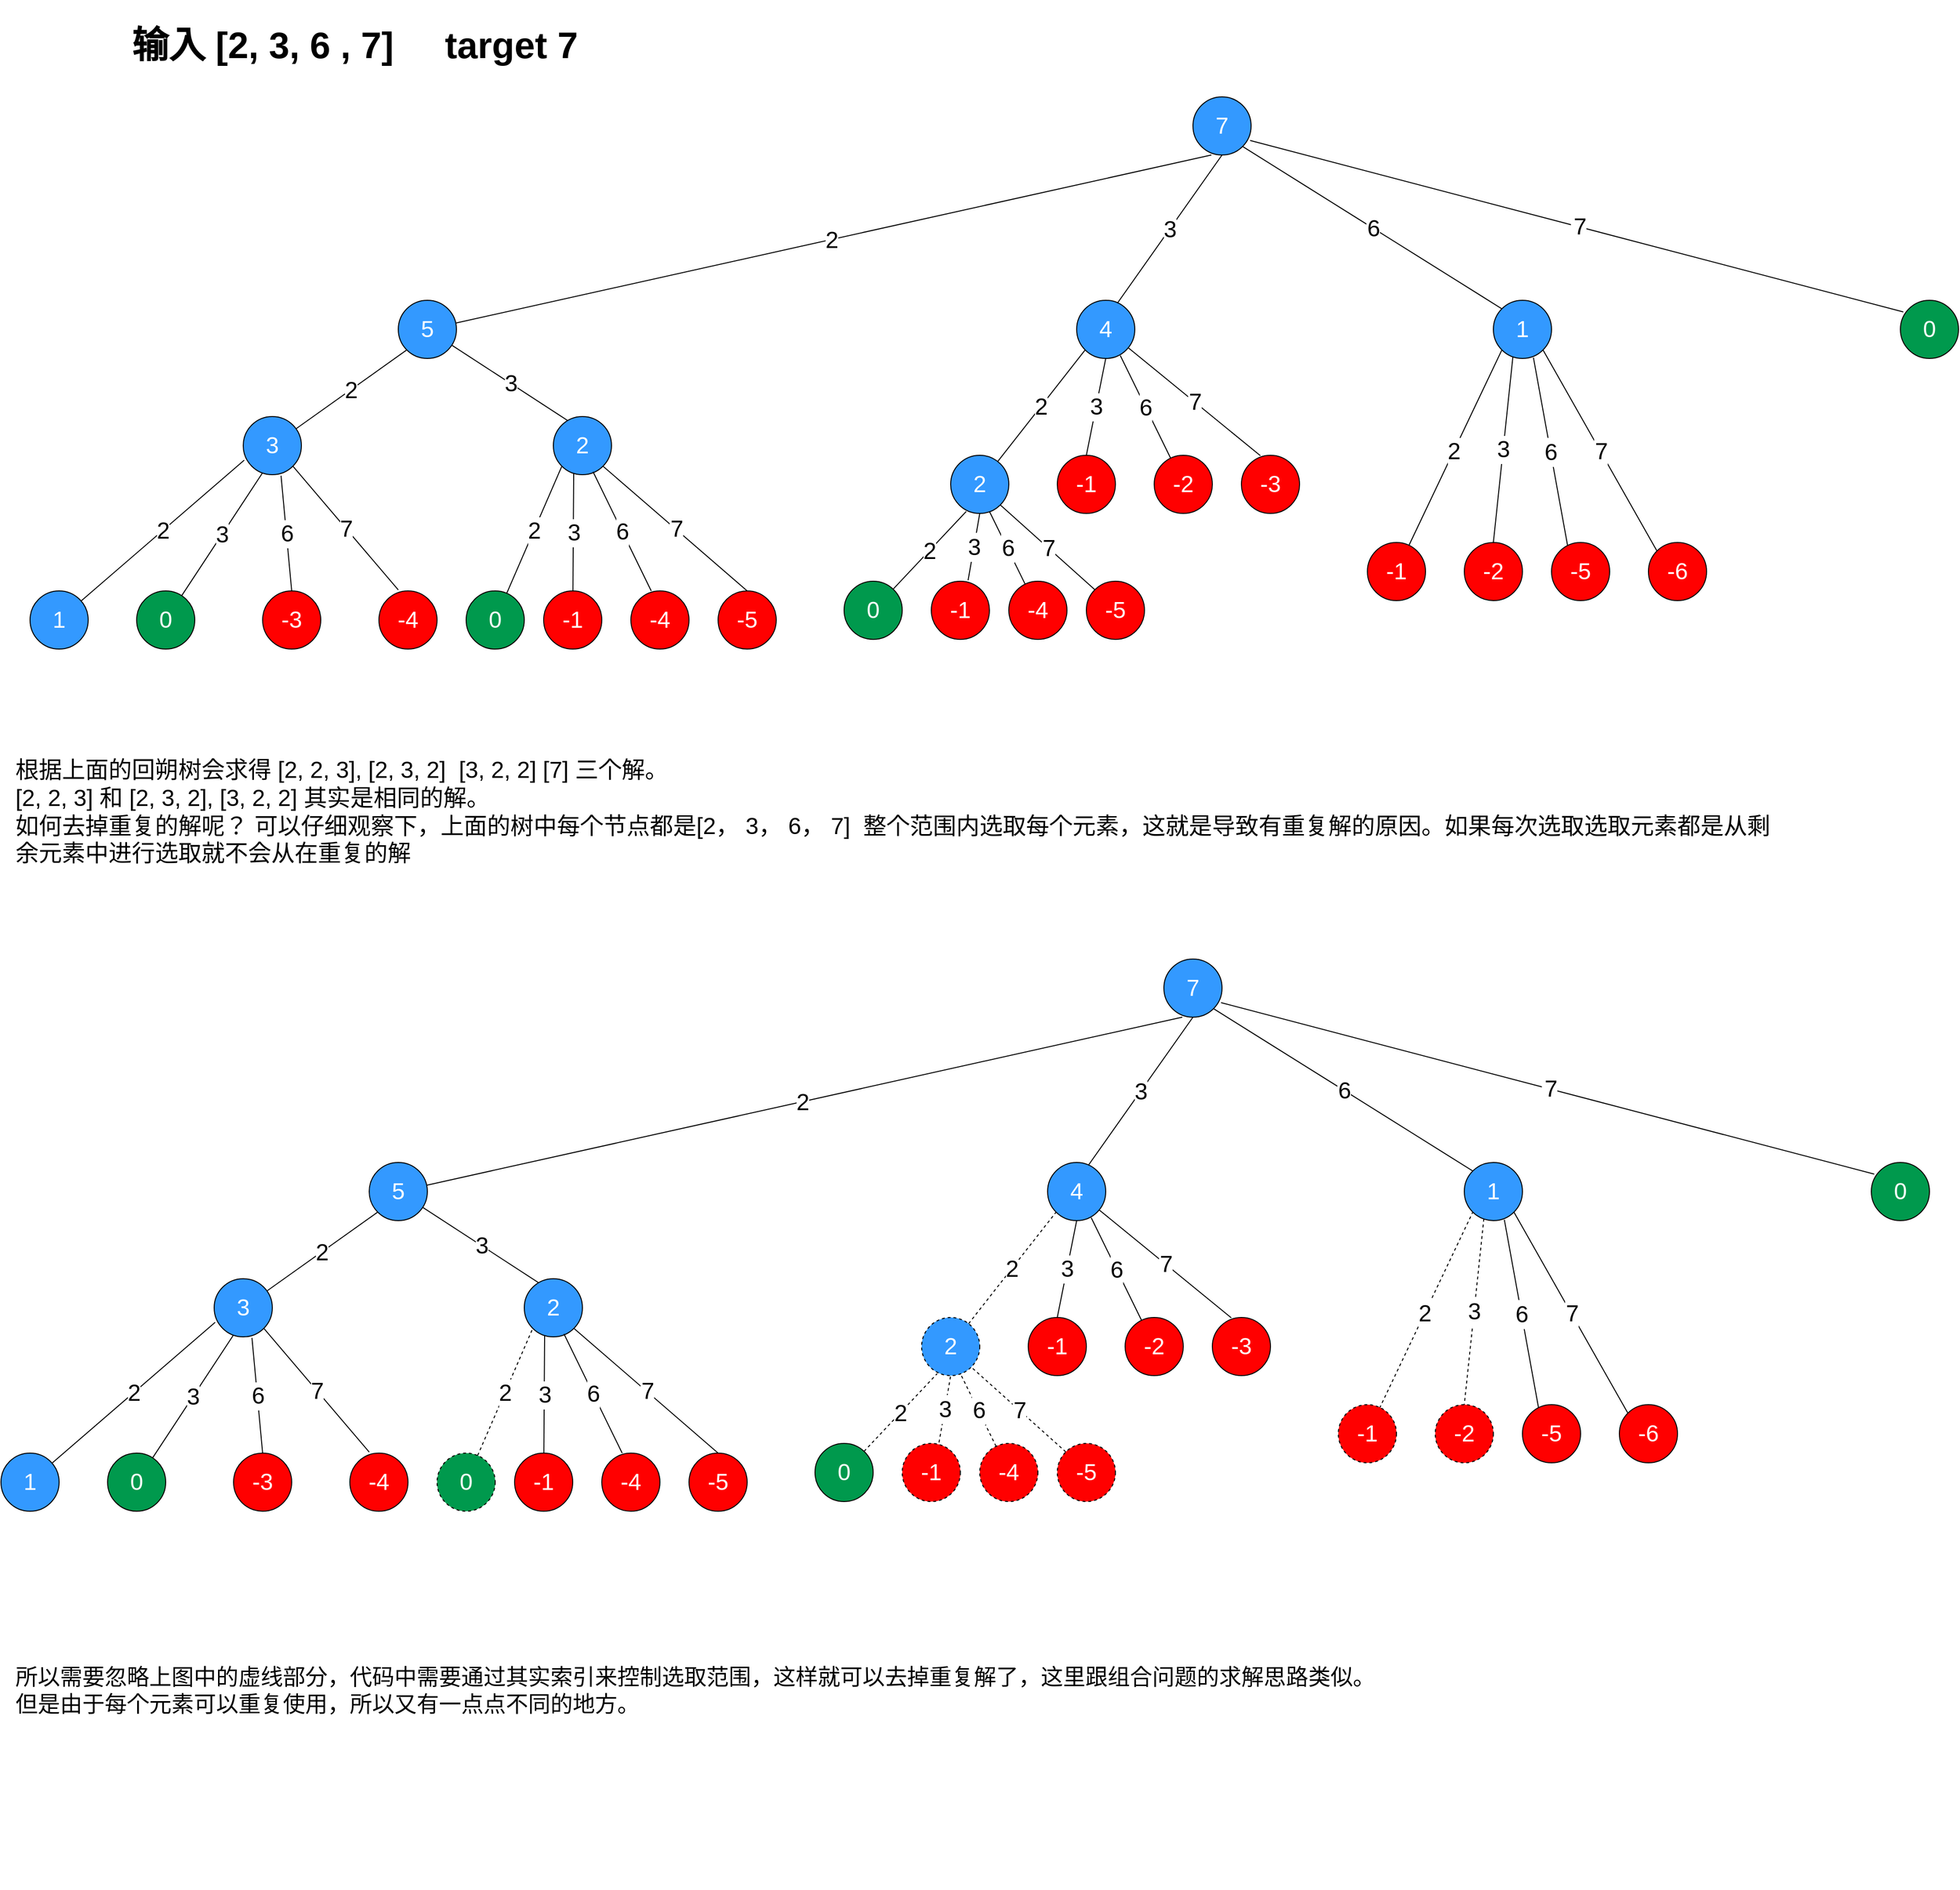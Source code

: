 <mxfile version="14.1.8" type="device"><diagram id="Kx0i0bQOL1nB7Xfd9dZR" name="Page-1"><mxGraphModel dx="4132" dy="1784" grid="1" gridSize="10" guides="1" tooltips="1" connect="1" arrows="1" fold="1" page="1" pageScale="1" pageWidth="1920" pageHeight="1200" math="0" shadow="0"><root><mxCell id="0"/><mxCell id="1" parent="0"/><mxCell id="sykExKzFyTfuhY2WwVZ_-1" value="7" style="ellipse;whiteSpace=wrap;html=1;aspect=fixed;fontSize=24;fillColor=#3399FF;fontColor=#FFFFFF;" vertex="1" parent="1"><mxGeometry x="550" y="150" width="60" height="60" as="geometry"/></mxCell><mxCell id="sykExKzFyTfuhY2WwVZ_-2" value="5" style="ellipse;whiteSpace=wrap;html=1;aspect=fixed;fontSize=24;fillColor=#3399FF;fontColor=#FFFFFF;" vertex="1" parent="1"><mxGeometry x="-270" y="360" width="60" height="60" as="geometry"/></mxCell><mxCell id="sykExKzFyTfuhY2WwVZ_-3" value="" style="endArrow=none;html=1;fontSize=24;fontColor=#FFFFFF;entryX=0.317;entryY=1;entryDx=0;entryDy=0;entryPerimeter=0;" edge="1" parent="1" source="sykExKzFyTfuhY2WwVZ_-2" target="sykExKzFyTfuhY2WwVZ_-1"><mxGeometry width="50" height="50" relative="1" as="geometry"><mxPoint x="350" y="280" as="sourcePoint"/><mxPoint x="400" y="230" as="targetPoint"/></mxGeometry></mxCell><mxCell id="sykExKzFyTfuhY2WwVZ_-5" value="&lt;font color=&quot;#000000&quot;&gt;2&lt;/font&gt;" style="edgeLabel;html=1;align=center;verticalAlign=middle;resizable=0;points=[];fontSize=24;fontColor=#FFFFFF;" vertex="1" connectable="0" parent="sykExKzFyTfuhY2WwVZ_-3"><mxGeometry x="-0.007" relative="1" as="geometry"><mxPoint as="offset"/></mxGeometry></mxCell><mxCell id="sykExKzFyTfuhY2WwVZ_-7" value="4" style="ellipse;whiteSpace=wrap;html=1;aspect=fixed;fontSize=24;fillColor=#3399FF;fontColor=#FFFFFF;" vertex="1" parent="1"><mxGeometry x="430" y="360" width="60" height="60" as="geometry"/></mxCell><mxCell id="sykExKzFyTfuhY2WwVZ_-8" value="3" style="endArrow=none;html=1;fontSize=24;fontColor=#FFFFFF;entryX=0.5;entryY=1;entryDx=0;entryDy=0;exitX=0.7;exitY=0.05;exitDx=0;exitDy=0;exitPerimeter=0;" edge="1" parent="1" source="sykExKzFyTfuhY2WwVZ_-7" target="sykExKzFyTfuhY2WwVZ_-1"><mxGeometry width="50" height="50" relative="1" as="geometry"><mxPoint x="580" y="350" as="sourcePoint"/><mxPoint x="644.87" y="220" as="targetPoint"/></mxGeometry></mxCell><mxCell id="sykExKzFyTfuhY2WwVZ_-9" value="&lt;font color=&quot;#000000&quot;&gt;3&lt;/font&gt;" style="edgeLabel;html=1;align=center;verticalAlign=middle;resizable=0;points=[];fontSize=24;fontColor=#FFFFFF;" vertex="1" connectable="0" parent="sykExKzFyTfuhY2WwVZ_-8"><mxGeometry x="-0.007" relative="1" as="geometry"><mxPoint as="offset"/></mxGeometry></mxCell><mxCell id="sykExKzFyTfuhY2WwVZ_-10" value="6" style="endArrow=none;html=1;fontSize=24;fontColor=#FFFFFF;entryX=1;entryY=1;entryDx=0;entryDy=0;exitX=0;exitY=0;exitDx=0;exitDy=0;" edge="1" parent="1" source="sykExKzFyTfuhY2WwVZ_-14" target="sykExKzFyTfuhY2WwVZ_-1"><mxGeometry width="50" height="50" relative="1" as="geometry"><mxPoint x="680" y="327" as="sourcePoint"/><mxPoint x="640" y="210" as="targetPoint"/></mxGeometry></mxCell><mxCell id="sykExKzFyTfuhY2WwVZ_-11" value="&lt;font color=&quot;#000000&quot;&gt;6&lt;/font&gt;" style="edgeLabel;html=1;align=center;verticalAlign=middle;resizable=0;points=[];fontSize=24;fontColor=#FFFFFF;" vertex="1" connectable="0" parent="sykExKzFyTfuhY2WwVZ_-10"><mxGeometry x="-0.007" relative="1" as="geometry"><mxPoint as="offset"/></mxGeometry></mxCell><mxCell id="sykExKzFyTfuhY2WwVZ_-12" value="7" style="endArrow=none;html=1;fontSize=24;fontColor=#FFFFFF;entryX=0.983;entryY=0.75;entryDx=0;entryDy=0;entryPerimeter=0;exitX=0.05;exitY=0.2;exitDx=0;exitDy=0;exitPerimeter=0;" edge="1" parent="1" source="sykExKzFyTfuhY2WwVZ_-15" target="sykExKzFyTfuhY2WwVZ_-1"><mxGeometry width="50" height="50" relative="1" as="geometry"><mxPoint x="770" y="320" as="sourcePoint"/><mxPoint x="700" y="210" as="targetPoint"/></mxGeometry></mxCell><mxCell id="sykExKzFyTfuhY2WwVZ_-13" value="&lt;font color=&quot;#000000&quot;&gt;7&lt;/font&gt;" style="edgeLabel;html=1;align=center;verticalAlign=middle;resizable=0;points=[];fontSize=24;fontColor=#FFFFFF;" vertex="1" connectable="0" parent="sykExKzFyTfuhY2WwVZ_-12"><mxGeometry x="-0.007" relative="1" as="geometry"><mxPoint as="offset"/></mxGeometry></mxCell><mxCell id="sykExKzFyTfuhY2WwVZ_-14" value="1" style="ellipse;whiteSpace=wrap;html=1;aspect=fixed;fontSize=24;fillColor=#3399FF;fontColor=#FFFFFF;" vertex="1" parent="1"><mxGeometry x="860" y="360" width="60" height="60" as="geometry"/></mxCell><mxCell id="sykExKzFyTfuhY2WwVZ_-15" value="0" style="ellipse;whiteSpace=wrap;html=1;aspect=fixed;fontSize=24;fontColor=#FFFFFF;fillColor=#00994D;" vertex="1" parent="1"><mxGeometry x="1280" y="360" width="60" height="60" as="geometry"/></mxCell><mxCell id="sykExKzFyTfuhY2WwVZ_-16" value="" style="endArrow=none;html=1;fontSize=24;fontColor=#FFFFFF;entryX=0;entryY=1;entryDx=0;entryDy=0;" edge="1" parent="1" source="sykExKzFyTfuhY2WwVZ_-20" target="sykExKzFyTfuhY2WwVZ_-2"><mxGeometry width="50" height="50" relative="1" as="geometry"><mxPoint x="310" y="520" as="sourcePoint"/><mxPoint x="359.25" y="470" as="targetPoint"/></mxGeometry></mxCell><mxCell id="sykExKzFyTfuhY2WwVZ_-17" value="&lt;font color=&quot;#000000&quot;&gt;2&lt;/font&gt;" style="edgeLabel;html=1;align=center;verticalAlign=middle;resizable=0;points=[];fontSize=24;fontColor=#FFFFFF;" vertex="1" connectable="0" parent="sykExKzFyTfuhY2WwVZ_-16"><mxGeometry x="-0.007" relative="1" as="geometry"><mxPoint as="offset"/></mxGeometry></mxCell><mxCell id="sykExKzFyTfuhY2WwVZ_-18" value="3" style="endArrow=none;html=1;fontSize=24;fontColor=#FFFFFF;exitX=0.267;exitY=0.083;exitDx=0;exitDy=0;exitPerimeter=0;" edge="1" parent="1" source="sykExKzFyTfuhY2WwVZ_-21" target="sykExKzFyTfuhY2WwVZ_-2"><mxGeometry width="50" height="50" relative="1" as="geometry"><mxPoint x="470" y="570" as="sourcePoint"/><mxPoint x="425" y="480" as="targetPoint"/></mxGeometry></mxCell><mxCell id="sykExKzFyTfuhY2WwVZ_-19" value="&lt;font color=&quot;#000000&quot;&gt;3&lt;/font&gt;" style="edgeLabel;html=1;align=center;verticalAlign=middle;resizable=0;points=[];fontSize=24;fontColor=#FFFFFF;" vertex="1" connectable="0" parent="sykExKzFyTfuhY2WwVZ_-18"><mxGeometry x="-0.007" relative="1" as="geometry"><mxPoint as="offset"/></mxGeometry></mxCell><mxCell id="sykExKzFyTfuhY2WwVZ_-20" value="3" style="ellipse;whiteSpace=wrap;html=1;aspect=fixed;fontSize=24;fillColor=#3399FF;fontColor=#FFFFFF;" vertex="1" parent="1"><mxGeometry x="-430" y="480" width="60" height="60" as="geometry"/></mxCell><mxCell id="sykExKzFyTfuhY2WwVZ_-21" value="2" style="ellipse;whiteSpace=wrap;html=1;aspect=fixed;fontSize=24;fillColor=#3399FF;fontColor=#FFFFFF;" vertex="1" parent="1"><mxGeometry x="-110" y="480" width="60" height="60" as="geometry"/></mxCell><mxCell id="sykExKzFyTfuhY2WwVZ_-22" value="1" style="ellipse;whiteSpace=wrap;html=1;aspect=fixed;fontSize=24;fillColor=#3399FF;fontColor=#FFFFFF;" vertex="1" parent="1"><mxGeometry x="-650" y="660" width="60" height="60" as="geometry"/></mxCell><mxCell id="sykExKzFyTfuhY2WwVZ_-23" value="0" style="ellipse;whiteSpace=wrap;html=1;aspect=fixed;fontSize=24;fontColor=#FFFFFF;fillColor=#00994D;" vertex="1" parent="1"><mxGeometry x="-540" y="660" width="60" height="60" as="geometry"/></mxCell><mxCell id="sykExKzFyTfuhY2WwVZ_-24" value="" style="endArrow=none;html=1;fontSize=24;fontColor=#FFFFFF;entryX=0.017;entryY=0.75;entryDx=0;entryDy=0;entryPerimeter=0;" edge="1" parent="1" source="sykExKzFyTfuhY2WwVZ_-22" target="sykExKzFyTfuhY2WwVZ_-20"><mxGeometry width="50" height="50" relative="1" as="geometry"><mxPoint x="-50.003" y="642.581" as="sourcePoint"/><mxPoint x="24.187" y="510.003" as="targetPoint"/></mxGeometry></mxCell><mxCell id="sykExKzFyTfuhY2WwVZ_-25" value="&lt;font color=&quot;#000000&quot;&gt;2&lt;/font&gt;" style="edgeLabel;html=1;align=center;verticalAlign=middle;resizable=0;points=[];fontSize=24;fontColor=#FFFFFF;" vertex="1" connectable="0" parent="sykExKzFyTfuhY2WwVZ_-24"><mxGeometry x="-0.007" relative="1" as="geometry"><mxPoint as="offset"/></mxGeometry></mxCell><mxCell id="sykExKzFyTfuhY2WwVZ_-26" value="3" style="endArrow=none;html=1;fontSize=24;fontColor=#FFFFFF;entryX=0.333;entryY=0.967;entryDx=0;entryDy=0;entryPerimeter=0;" edge="1" parent="1" source="sykExKzFyTfuhY2WwVZ_-23" target="sykExKzFyTfuhY2WwVZ_-20"><mxGeometry width="50" height="50" relative="1" as="geometry"><mxPoint x="270" y="520" as="sourcePoint"/><mxPoint x="237.276" y="389.104" as="targetPoint"/></mxGeometry></mxCell><mxCell id="sykExKzFyTfuhY2WwVZ_-27" value="&lt;font color=&quot;#000000&quot;&gt;3&lt;/font&gt;" style="edgeLabel;html=1;align=center;verticalAlign=middle;resizable=0;points=[];fontSize=24;fontColor=#FFFFFF;" vertex="1" connectable="0" parent="sykExKzFyTfuhY2WwVZ_-26"><mxGeometry x="-0.007" relative="1" as="geometry"><mxPoint as="offset"/></mxGeometry></mxCell><mxCell id="sykExKzFyTfuhY2WwVZ_-32" value="" style="endArrow=none;html=1;fontSize=24;fontColor=#FFFFFF;entryX=0;entryY=1;entryDx=0;entryDy=0;" edge="1" parent="1" source="sykExKzFyTfuhY2WwVZ_-34" target="sykExKzFyTfuhY2WwVZ_-21"><mxGeometry width="50" height="50" relative="1" as="geometry"><mxPoint x="330" y="662" as="sourcePoint"/><mxPoint x="265.557" y="570.003" as="targetPoint"/></mxGeometry></mxCell><mxCell id="sykExKzFyTfuhY2WwVZ_-33" value="&lt;font color=&quot;#000000&quot;&gt;2&lt;/font&gt;" style="edgeLabel;html=1;align=center;verticalAlign=middle;resizable=0;points=[];fontSize=24;fontColor=#FFFFFF;" vertex="1" connectable="0" parent="sykExKzFyTfuhY2WwVZ_-32"><mxGeometry x="-0.007" relative="1" as="geometry"><mxPoint as="offset"/></mxGeometry></mxCell><mxCell id="sykExKzFyTfuhY2WwVZ_-34" value="0" style="ellipse;whiteSpace=wrap;html=1;aspect=fixed;fontSize=24;fontColor=#FFFFFF;fillColor=#00994D;" vertex="1" parent="1"><mxGeometry x="-200" y="660" width="60" height="60" as="geometry"/></mxCell><mxCell id="sykExKzFyTfuhY2WwVZ_-36" value="6" style="endArrow=none;html=1;fontSize=24;fontColor=#FFFFFF;entryX=0.65;entryY=1.017;entryDx=0;entryDy=0;exitX=0.5;exitY=0;exitDx=0;exitDy=0;entryPerimeter=0;" edge="1" parent="1" source="sykExKzFyTfuhY2WwVZ_-38" target="sykExKzFyTfuhY2WwVZ_-20"><mxGeometry width="50" height="50" relative="1" as="geometry"><mxPoint x="170" y="680" as="sourcePoint"/><mxPoint x="69.996" y="559.999" as="targetPoint"/></mxGeometry></mxCell><mxCell id="sykExKzFyTfuhY2WwVZ_-37" value="&lt;font color=&quot;#000000&quot;&gt;6&lt;/font&gt;" style="edgeLabel;html=1;align=center;verticalAlign=middle;resizable=0;points=[];fontSize=24;fontColor=#FFFFFF;" vertex="1" connectable="0" parent="sykExKzFyTfuhY2WwVZ_-36"><mxGeometry x="-0.007" relative="1" as="geometry"><mxPoint as="offset"/></mxGeometry></mxCell><mxCell id="sykExKzFyTfuhY2WwVZ_-38" value="-3" style="ellipse;whiteSpace=wrap;html=1;aspect=fixed;fontSize=24;fontColor=#FFFFFF;fillColor=#FF0000;" vertex="1" parent="1"><mxGeometry x="-410" y="660" width="60" height="60" as="geometry"/></mxCell><mxCell id="sykExKzFyTfuhY2WwVZ_-39" value="7" style="endArrow=none;html=1;fontSize=24;fontColor=#FFFFFF;entryX=1;entryY=1;entryDx=0;entryDy=0;exitX=0.333;exitY=-0.017;exitDx=0;exitDy=0;exitPerimeter=0;" edge="1" parent="1" source="sykExKzFyTfuhY2WwVZ_-41" target="sykExKzFyTfuhY2WwVZ_-20"><mxGeometry width="50" height="50" relative="1" as="geometry"><mxPoint x="549.02" y="896.02" as="sourcePoint"/><mxPoint x="300" y="730" as="targetPoint"/></mxGeometry></mxCell><mxCell id="sykExKzFyTfuhY2WwVZ_-40" value="&lt;font color=&quot;#000000&quot;&gt;7&lt;/font&gt;" style="edgeLabel;html=1;align=center;verticalAlign=middle;resizable=0;points=[];fontSize=24;fontColor=#FFFFFF;" vertex="1" connectable="0" parent="sykExKzFyTfuhY2WwVZ_-39"><mxGeometry x="-0.007" relative="1" as="geometry"><mxPoint as="offset"/></mxGeometry></mxCell><mxCell id="sykExKzFyTfuhY2WwVZ_-41" value="-4" style="ellipse;whiteSpace=wrap;html=1;aspect=fixed;fontSize=24;fontColor=#FFFFFF;fillColor=#FF0000;" vertex="1" parent="1"><mxGeometry x="-290" y="660" width="60" height="60" as="geometry"/></mxCell><mxCell id="sykExKzFyTfuhY2WwVZ_-42" value="3" style="endArrow=none;html=1;fontSize=24;fontColor=#FFFFFF;entryX=0.35;entryY=0.983;entryDx=0;entryDy=0;entryPerimeter=0;" edge="1" parent="1" source="sykExKzFyTfuhY2WwVZ_-48" target="sykExKzFyTfuhY2WwVZ_-21"><mxGeometry width="50" height="50" relative="1" as="geometry"><mxPoint x="300" y="680" as="sourcePoint"/><mxPoint x="309.5" y="550" as="targetPoint"/></mxGeometry></mxCell><mxCell id="sykExKzFyTfuhY2WwVZ_-43" value="&lt;font color=&quot;#000000&quot;&gt;3&lt;/font&gt;" style="edgeLabel;html=1;align=center;verticalAlign=middle;resizable=0;points=[];fontSize=24;fontColor=#FFFFFF;" vertex="1" connectable="0" parent="sykExKzFyTfuhY2WwVZ_-42"><mxGeometry x="-0.007" relative="1" as="geometry"><mxPoint as="offset"/></mxGeometry></mxCell><mxCell id="sykExKzFyTfuhY2WwVZ_-44" value="6" style="endArrow=none;html=1;fontSize=24;fontColor=#FFFFFF;entryX=0.683;entryY=0.95;entryDx=0;entryDy=0;exitX=0.35;exitY=0;exitDx=0;exitDy=0;exitPerimeter=0;entryPerimeter=0;" edge="1" parent="1" source="sykExKzFyTfuhY2WwVZ_-49" target="sykExKzFyTfuhY2WwVZ_-21"><mxGeometry width="50" height="50" relative="1" as="geometry"><mxPoint x="370" y="680" as="sourcePoint"/><mxPoint x="329.113" y="540.003" as="targetPoint"/></mxGeometry></mxCell><mxCell id="sykExKzFyTfuhY2WwVZ_-45" value="&lt;font color=&quot;#000000&quot;&gt;6&lt;/font&gt;" style="edgeLabel;html=1;align=center;verticalAlign=middle;resizable=0;points=[];fontSize=24;fontColor=#FFFFFF;" vertex="1" connectable="0" parent="sykExKzFyTfuhY2WwVZ_-44"><mxGeometry x="-0.007" relative="1" as="geometry"><mxPoint as="offset"/></mxGeometry></mxCell><mxCell id="sykExKzFyTfuhY2WwVZ_-46" value="7" style="endArrow=none;html=1;fontSize=24;fontColor=#FFFFFF;entryX=1;entryY=1;entryDx=0;entryDy=0;exitX=0.5;exitY=0;exitDx=0;exitDy=0;" edge="1" parent="1" source="sykExKzFyTfuhY2WwVZ_-50" target="sykExKzFyTfuhY2WwVZ_-21"><mxGeometry width="50" height="50" relative="1" as="geometry"><mxPoint x="119.02" y="661.98" as="sourcePoint"/><mxPoint x="341" y="530" as="targetPoint"/></mxGeometry></mxCell><mxCell id="sykExKzFyTfuhY2WwVZ_-47" value="&lt;font color=&quot;#000000&quot;&gt;7&lt;/font&gt;" style="edgeLabel;html=1;align=center;verticalAlign=middle;resizable=0;points=[];fontSize=24;fontColor=#FFFFFF;" vertex="1" connectable="0" parent="sykExKzFyTfuhY2WwVZ_-46"><mxGeometry x="-0.007" relative="1" as="geometry"><mxPoint as="offset"/></mxGeometry></mxCell><mxCell id="sykExKzFyTfuhY2WwVZ_-48" value="-1" style="ellipse;whiteSpace=wrap;html=1;aspect=fixed;fontSize=24;fontColor=#FFFFFF;fillColor=#FF0000;" vertex="1" parent="1"><mxGeometry x="-120" y="660" width="60" height="60" as="geometry"/></mxCell><mxCell id="sykExKzFyTfuhY2WwVZ_-49" value="-4" style="ellipse;whiteSpace=wrap;html=1;aspect=fixed;fontSize=24;fontColor=#FFFFFF;fillColor=#FF0000;" vertex="1" parent="1"><mxGeometry x="-30" y="660" width="60" height="60" as="geometry"/></mxCell><mxCell id="sykExKzFyTfuhY2WwVZ_-50" value="-5" style="ellipse;whiteSpace=wrap;html=1;aspect=fixed;fontSize=24;fontColor=#FFFFFF;fillColor=#FF0000;" vertex="1" parent="1"><mxGeometry x="60" y="660" width="60" height="60" as="geometry"/></mxCell><mxCell id="sykExKzFyTfuhY2WwVZ_-51" value="" style="endArrow=none;html=1;fontSize=24;fontColor=#FFFFFF;entryX=0;entryY=1;entryDx=0;entryDy=0;" edge="1" parent="1" source="sykExKzFyTfuhY2WwVZ_-59" target="sykExKzFyTfuhY2WwVZ_-7"><mxGeometry width="50" height="50" relative="1" as="geometry"><mxPoint x="550" y="530" as="sourcePoint"/><mxPoint x="833.78" y="468.11" as="targetPoint"/></mxGeometry></mxCell><mxCell id="sykExKzFyTfuhY2WwVZ_-52" value="&lt;font color=&quot;#000000&quot;&gt;2&lt;/font&gt;" style="edgeLabel;html=1;align=center;verticalAlign=middle;resizable=0;points=[];fontSize=24;fontColor=#FFFFFF;" vertex="1" connectable="0" parent="sykExKzFyTfuhY2WwVZ_-51"><mxGeometry x="-0.007" relative="1" as="geometry"><mxPoint as="offset"/></mxGeometry></mxCell><mxCell id="sykExKzFyTfuhY2WwVZ_-53" value="3" style="endArrow=none;html=1;fontSize=24;fontColor=#FFFFFF;exitX=0.5;exitY=1;exitDx=0;exitDy=0;entryX=0.5;entryY=0;entryDx=0;entryDy=0;" edge="1" parent="1" source="sykExKzFyTfuhY2WwVZ_-7" target="sykExKzFyTfuhY2WwVZ_-61"><mxGeometry width="50" height="50" relative="1" as="geometry"><mxPoint x="590" y="370" as="sourcePoint"/><mxPoint x="590" y="520" as="targetPoint"/></mxGeometry></mxCell><mxCell id="sykExKzFyTfuhY2WwVZ_-54" value="&lt;font color=&quot;#000000&quot;&gt;3&lt;/font&gt;" style="edgeLabel;html=1;align=center;verticalAlign=middle;resizable=0;points=[];fontSize=24;fontColor=#FFFFFF;" vertex="1" connectable="0" parent="sykExKzFyTfuhY2WwVZ_-53"><mxGeometry x="-0.007" relative="1" as="geometry"><mxPoint as="offset"/></mxGeometry></mxCell><mxCell id="sykExKzFyTfuhY2WwVZ_-55" value="6" style="endArrow=none;html=1;fontSize=24;fontColor=#FFFFFF;entryX=0.75;entryY=0.95;entryDx=0;entryDy=0;entryPerimeter=0;exitX=0.283;exitY=0.05;exitDx=0;exitDy=0;exitPerimeter=0;" edge="1" parent="1" source="sykExKzFyTfuhY2WwVZ_-62" target="sykExKzFyTfuhY2WwVZ_-7"><mxGeometry width="50" height="50" relative="1" as="geometry"><mxPoint x="630" y="530" as="sourcePoint"/><mxPoint x="640.003" y="430.003" as="targetPoint"/></mxGeometry></mxCell><mxCell id="sykExKzFyTfuhY2WwVZ_-56" value="&lt;font color=&quot;#000000&quot;&gt;6&lt;/font&gt;" style="edgeLabel;html=1;align=center;verticalAlign=middle;resizable=0;points=[];fontSize=24;fontColor=#FFFFFF;" vertex="1" connectable="0" parent="sykExKzFyTfuhY2WwVZ_-55"><mxGeometry x="-0.007" relative="1" as="geometry"><mxPoint as="offset"/></mxGeometry></mxCell><mxCell id="sykExKzFyTfuhY2WwVZ_-57" value="7" style="endArrow=none;html=1;fontSize=24;fontColor=#FFFFFF;exitX=0.326;exitY=0.007;exitDx=0;exitDy=0;exitPerimeter=0;" edge="1" parent="1" source="sykExKzFyTfuhY2WwVZ_-63" target="sykExKzFyTfuhY2WwVZ_-7"><mxGeometry width="50" height="50" relative="1" as="geometry"><mxPoint x="670" y="520" as="sourcePoint"/><mxPoint x="630" y="400" as="targetPoint"/></mxGeometry></mxCell><mxCell id="sykExKzFyTfuhY2WwVZ_-58" value="&lt;font color=&quot;#000000&quot;&gt;7&lt;/font&gt;" style="edgeLabel;html=1;align=center;verticalAlign=middle;resizable=0;points=[];fontSize=24;fontColor=#FFFFFF;" vertex="1" connectable="0" parent="sykExKzFyTfuhY2WwVZ_-57"><mxGeometry x="-0.007" relative="1" as="geometry"><mxPoint as="offset"/></mxGeometry></mxCell><mxCell id="sykExKzFyTfuhY2WwVZ_-59" value="2" style="ellipse;whiteSpace=wrap;html=1;aspect=fixed;fontSize=24;fillColor=#3399FF;fontColor=#FFFFFF;" vertex="1" parent="1"><mxGeometry x="300" y="520" width="60" height="60" as="geometry"/></mxCell><mxCell id="sykExKzFyTfuhY2WwVZ_-61" value="-1" style="ellipse;whiteSpace=wrap;html=1;aspect=fixed;fontSize=24;fontColor=#FFFFFF;fillColor=#FF0000;" vertex="1" parent="1"><mxGeometry x="410" y="520" width="60" height="60" as="geometry"/></mxCell><mxCell id="sykExKzFyTfuhY2WwVZ_-62" value="-2" style="ellipse;whiteSpace=wrap;html=1;aspect=fixed;fontSize=24;fontColor=#FFFFFF;fillColor=#FF0000;" vertex="1" parent="1"><mxGeometry x="510" y="520" width="60" height="60" as="geometry"/></mxCell><mxCell id="sykExKzFyTfuhY2WwVZ_-63" value="-3" style="ellipse;whiteSpace=wrap;html=1;aspect=fixed;fontSize=24;fontColor=#FFFFFF;fillColor=#FF0000;" vertex="1" parent="1"><mxGeometry x="600" y="520" width="60" height="60" as="geometry"/></mxCell><mxCell id="sykExKzFyTfuhY2WwVZ_-64" value="" style="endArrow=none;html=1;fontSize=24;fontColor=#FFFFFF;entryX=0.267;entryY=0.967;entryDx=0;entryDy=0;entryPerimeter=0;" edge="1" parent="1" source="sykExKzFyTfuhY2WwVZ_-73" target="sykExKzFyTfuhY2WwVZ_-59"><mxGeometry width="50" height="50" relative="1" as="geometry"><mxPoint x="360" y="650" as="sourcePoint"/><mxPoint x="538.737" y="720.003" as="targetPoint"/></mxGeometry></mxCell><mxCell id="sykExKzFyTfuhY2WwVZ_-65" value="&lt;font color=&quot;#000000&quot;&gt;2&lt;/font&gt;" style="edgeLabel;html=1;align=center;verticalAlign=middle;resizable=0;points=[];fontSize=24;fontColor=#FFFFFF;" vertex="1" connectable="0" parent="sykExKzFyTfuhY2WwVZ_-64"><mxGeometry x="-0.007" relative="1" as="geometry"><mxPoint as="offset"/></mxGeometry></mxCell><mxCell id="sykExKzFyTfuhY2WwVZ_-67" value="3" style="endArrow=none;html=1;fontSize=24;fontColor=#FFFFFF;entryX=0.5;entryY=1;entryDx=0;entryDy=0;exitX=0.633;exitY=-0.017;exitDx=0;exitDy=0;exitPerimeter=0;" edge="1" parent="1" source="sykExKzFyTfuhY2WwVZ_-74" target="sykExKzFyTfuhY2WwVZ_-59"><mxGeometry width="50" height="50" relative="1" as="geometry"><mxPoint x="450" y="670" as="sourcePoint"/><mxPoint x="533.98" y="518.98" as="targetPoint"/></mxGeometry></mxCell><mxCell id="sykExKzFyTfuhY2WwVZ_-68" value="&lt;font color=&quot;#000000&quot;&gt;3&lt;/font&gt;" style="edgeLabel;html=1;align=center;verticalAlign=middle;resizable=0;points=[];fontSize=24;fontColor=#FFFFFF;" vertex="1" connectable="0" parent="sykExKzFyTfuhY2WwVZ_-67"><mxGeometry x="-0.007" relative="1" as="geometry"><mxPoint as="offset"/></mxGeometry></mxCell><mxCell id="sykExKzFyTfuhY2WwVZ_-69" value="6" style="endArrow=none;html=1;fontSize=24;fontColor=#FFFFFF;entryX=0.667;entryY=0.967;entryDx=0;entryDy=0;entryPerimeter=0;" edge="1" parent="1" source="sykExKzFyTfuhY2WwVZ_-75" target="sykExKzFyTfuhY2WwVZ_-59"><mxGeometry width="50" height="50" relative="1" as="geometry"><mxPoint x="615.99" y="736" as="sourcePoint"/><mxPoint x="544.01" y="640" as="targetPoint"/></mxGeometry></mxCell><mxCell id="sykExKzFyTfuhY2WwVZ_-70" value="&lt;font color=&quot;#000000&quot;&gt;6&lt;/font&gt;" style="edgeLabel;html=1;align=center;verticalAlign=middle;resizable=0;points=[];fontSize=24;fontColor=#FFFFFF;" vertex="1" connectable="0" parent="sykExKzFyTfuhY2WwVZ_-69"><mxGeometry x="-0.007" relative="1" as="geometry"><mxPoint as="offset"/></mxGeometry></mxCell><mxCell id="sykExKzFyTfuhY2WwVZ_-71" value="7" style="endArrow=none;html=1;fontSize=24;fontColor=#FFFFFF;exitX=0;exitY=0;exitDx=0;exitDy=0;entryX=1;entryY=1;entryDx=0;entryDy=0;" edge="1" parent="1" source="sykExKzFyTfuhY2WwVZ_-76" target="sykExKzFyTfuhY2WwVZ_-59"><mxGeometry width="50" height="50" relative="1" as="geometry"><mxPoint x="767.31" y="754.48" as="sourcePoint"/><mxPoint x="610.005" y="659.998" as="targetPoint"/></mxGeometry></mxCell><mxCell id="sykExKzFyTfuhY2WwVZ_-72" value="&lt;font color=&quot;#000000&quot;&gt;7&lt;/font&gt;" style="edgeLabel;html=1;align=center;verticalAlign=middle;resizable=0;points=[];fontSize=24;fontColor=#FFFFFF;" vertex="1" connectable="0" parent="sykExKzFyTfuhY2WwVZ_-71"><mxGeometry x="-0.007" relative="1" as="geometry"><mxPoint as="offset"/></mxGeometry></mxCell><mxCell id="sykExKzFyTfuhY2WwVZ_-73" value="0" style="ellipse;whiteSpace=wrap;html=1;aspect=fixed;fontSize=24;fontColor=#FFFFFF;fillColor=#00994D;" vertex="1" parent="1"><mxGeometry x="190" y="650" width="60" height="60" as="geometry"/></mxCell><mxCell id="sykExKzFyTfuhY2WwVZ_-74" value="-1" style="ellipse;whiteSpace=wrap;html=1;aspect=fixed;fontSize=24;fontColor=#FFFFFF;fillColor=#FF0000;" vertex="1" parent="1"><mxGeometry x="280" y="650" width="60" height="60" as="geometry"/></mxCell><mxCell id="sykExKzFyTfuhY2WwVZ_-75" value="-4" style="ellipse;whiteSpace=wrap;html=1;aspect=fixed;fontSize=24;fontColor=#FFFFFF;fillColor=#FF0000;" vertex="1" parent="1"><mxGeometry x="360" y="650" width="60" height="60" as="geometry"/></mxCell><mxCell id="sykExKzFyTfuhY2WwVZ_-76" value="-5" style="ellipse;whiteSpace=wrap;html=1;aspect=fixed;fontSize=24;fontColor=#FFFFFF;fillColor=#FF0000;" vertex="1" parent="1"><mxGeometry x="440" y="650" width="60" height="60" as="geometry"/></mxCell><mxCell id="sykExKzFyTfuhY2WwVZ_-78" value="" style="endArrow=none;html=1;fontSize=24;fontColor=#FFFFFF;entryX=0;entryY=1;entryDx=0;entryDy=0;" edge="1" parent="1" target="sykExKzFyTfuhY2WwVZ_-14"><mxGeometry width="50" height="50" relative="1" as="geometry"><mxPoint x="770" y="619" as="sourcePoint"/><mxPoint x="869.997" y="485.003" as="targetPoint"/></mxGeometry></mxCell><mxCell id="sykExKzFyTfuhY2WwVZ_-79" value="&lt;font color=&quot;#000000&quot;&gt;2&lt;/font&gt;" style="edgeLabel;html=1;align=center;verticalAlign=middle;resizable=0;points=[];fontSize=24;fontColor=#FFFFFF;" vertex="1" connectable="0" parent="sykExKzFyTfuhY2WwVZ_-78"><mxGeometry x="-0.007" relative="1" as="geometry"><mxPoint as="offset"/></mxGeometry></mxCell><mxCell id="sykExKzFyTfuhY2WwVZ_-80" value="3" style="endArrow=none;html=1;fontSize=24;fontColor=#FFFFFF;exitX=0.336;exitY=0.968;exitDx=0;exitDy=0;entryX=0.5;entryY=0;entryDx=0;entryDy=0;exitPerimeter=0;" edge="1" parent="1" source="sykExKzFyTfuhY2WwVZ_-14" target="sykExKzFyTfuhY2WwVZ_-87"><mxGeometry width="50" height="50" relative="1" as="geometry"><mxPoint x="920" y="530.0" as="sourcePoint"/><mxPoint x="900" y="630.0" as="targetPoint"/></mxGeometry></mxCell><mxCell id="sykExKzFyTfuhY2WwVZ_-81" value="&lt;font color=&quot;#000000&quot;&gt;3&lt;/font&gt;" style="edgeLabel;html=1;align=center;verticalAlign=middle;resizable=0;points=[];fontSize=24;fontColor=#FFFFFF;" vertex="1" connectable="0" parent="sykExKzFyTfuhY2WwVZ_-80"><mxGeometry x="-0.007" relative="1" as="geometry"><mxPoint as="offset"/></mxGeometry></mxCell><mxCell id="sykExKzFyTfuhY2WwVZ_-82" value="6" style="endArrow=none;html=1;fontSize=24;fontColor=#FFFFFF;entryX=0.689;entryY=0.987;entryDx=0;entryDy=0;exitX=0.277;exitY=0.056;exitDx=0;exitDy=0;entryPerimeter=0;exitPerimeter=0;" edge="1" parent="1" source="sykExKzFyTfuhY2WwVZ_-88" target="sykExKzFyTfuhY2WwVZ_-14"><mxGeometry width="50" height="50" relative="1" as="geometry"><mxPoint x="1051.98" y="586.0" as="sourcePoint"/><mxPoint x="1000" y="480" as="targetPoint"/></mxGeometry></mxCell><mxCell id="sykExKzFyTfuhY2WwVZ_-83" value="&lt;font color=&quot;#000000&quot;&gt;6&lt;/font&gt;" style="edgeLabel;html=1;align=center;verticalAlign=middle;resizable=0;points=[];fontSize=24;fontColor=#FFFFFF;" vertex="1" connectable="0" parent="sykExKzFyTfuhY2WwVZ_-82"><mxGeometry x="-0.007" relative="1" as="geometry"><mxPoint as="offset"/></mxGeometry></mxCell><mxCell id="sykExKzFyTfuhY2WwVZ_-84" value="7" style="endArrow=none;html=1;fontSize=24;fontColor=#FFFFFF;exitX=0;exitY=0;exitDx=0;exitDy=0;entryX=1;entryY=1;entryDx=0;entryDy=0;" edge="1" parent="1" source="sykExKzFyTfuhY2WwVZ_-89" target="sykExKzFyTfuhY2WwVZ_-14"><mxGeometry width="50" height="50" relative="1" as="geometry"><mxPoint x="1178.96" y="600.03" as="sourcePoint"/><mxPoint x="930" y="404" as="targetPoint"/></mxGeometry></mxCell><mxCell id="sykExKzFyTfuhY2WwVZ_-85" value="&lt;font color=&quot;#000000&quot;&gt;7&lt;/font&gt;" style="edgeLabel;html=1;align=center;verticalAlign=middle;resizable=0;points=[];fontSize=24;fontColor=#FFFFFF;" vertex="1" connectable="0" parent="sykExKzFyTfuhY2WwVZ_-84"><mxGeometry x="-0.007" relative="1" as="geometry"><mxPoint as="offset"/></mxGeometry></mxCell><mxCell id="sykExKzFyTfuhY2WwVZ_-86" value="-1" style="ellipse;whiteSpace=wrap;html=1;aspect=fixed;fontSize=24;fontColor=#FFFFFF;fillColor=#FF0000;" vertex="1" parent="1"><mxGeometry x="730" y="610" width="60" height="60" as="geometry"/></mxCell><mxCell id="sykExKzFyTfuhY2WwVZ_-87" value="-2" style="ellipse;whiteSpace=wrap;html=1;aspect=fixed;fontSize=24;fontColor=#FFFFFF;fillColor=#FF0000;" vertex="1" parent="1"><mxGeometry x="830" y="610" width="60" height="60" as="geometry"/></mxCell><mxCell id="sykExKzFyTfuhY2WwVZ_-88" value="-5" style="ellipse;whiteSpace=wrap;html=1;aspect=fixed;fontSize=24;fontColor=#FFFFFF;fillColor=#FF0000;" vertex="1" parent="1"><mxGeometry x="920" y="610" width="60" height="60" as="geometry"/></mxCell><mxCell id="sykExKzFyTfuhY2WwVZ_-89" value="-6" style="ellipse;whiteSpace=wrap;html=1;aspect=fixed;fontSize=24;fontColor=#FFFFFF;fillColor=#FF0000;" vertex="1" parent="1"><mxGeometry x="1020" y="610" width="60" height="60" as="geometry"/></mxCell><mxCell id="sykExKzFyTfuhY2WwVZ_-90" value="&lt;h1&gt;&lt;font color=&quot;#000000&quot;&gt;输入 [2, 3, 6 , 7]&amp;nbsp; &amp;nbsp; &amp;nbsp;target 7&lt;/font&gt;&lt;/h1&gt;&lt;div&gt;&lt;br&gt;&lt;/div&gt;" style="text;html=1;strokeColor=none;fillColor=none;spacing=5;spacingTop=-20;whiteSpace=wrap;overflow=hidden;rounded=0;fontSize=19;fontColor=#FFFFFF;" vertex="1" parent="1"><mxGeometry x="-550" y="60" width="560" height="120" as="geometry"/></mxCell><mxCell id="sykExKzFyTfuhY2WwVZ_-91" value="&lt;h1 style=&quot;font-size: 24px&quot;&gt;&lt;font style=&quot;font-size: 24px&quot;&gt;&lt;br&gt;&lt;/font&gt;&lt;/h1&gt;&lt;div style=&quot;font-size: 24px&quot;&gt;&lt;font color=&quot;#000000&quot; style=&quot;font-size: 24px&quot;&gt;根据上面的回朔树会求得 [2, 2, 3], [2, 3, 2]&amp;nbsp; [3, 2, 2] [7] 三个解。&lt;/font&gt;&lt;/div&gt;&lt;div style=&quot;font-size: 24px&quot;&gt;&lt;font color=&quot;#000000&quot; style=&quot;font-size: 24px&quot;&gt;[2, 2, 3] 和 [2, 3, 2], [3, 2, 2] 其实是相同的解。&lt;/font&gt;&lt;/div&gt;&lt;div style=&quot;font-size: 24px&quot;&gt;&lt;font color=&quot;#000000&quot; style=&quot;font-size: 24px&quot;&gt;如何去掉重复的解呢？ 可以仔细观察下，上面的树中每个节点都是[2， 3， 6， 7]&amp;nbsp; 整个范围内选取每个元素，这就是导致有重复解的原因。如果每次选取选取元素都是从剩余元素中进行选取就不会从在重复的解&lt;/font&gt;&lt;/div&gt;" style="text;html=1;strokeColor=none;fillColor=none;spacing=5;spacingTop=-20;whiteSpace=wrap;overflow=hidden;rounded=0;fontSize=19;fontColor=#FFFFFF;" vertex="1" parent="1"><mxGeometry x="-670" y="780" width="1830" height="280" as="geometry"/></mxCell><mxCell id="sykExKzFyTfuhY2WwVZ_-171" value="7" style="ellipse;whiteSpace=wrap;html=1;aspect=fixed;fontSize=24;fillColor=#3399FF;fontColor=#FFFFFF;" vertex="1" parent="1"><mxGeometry x="520" y="1040" width="60" height="60" as="geometry"/></mxCell><mxCell id="sykExKzFyTfuhY2WwVZ_-172" value="5" style="ellipse;whiteSpace=wrap;html=1;aspect=fixed;fontSize=24;fillColor=#3399FF;fontColor=#FFFFFF;" vertex="1" parent="1"><mxGeometry x="-300" y="1250" width="60" height="60" as="geometry"/></mxCell><mxCell id="sykExKzFyTfuhY2WwVZ_-173" value="" style="endArrow=none;html=1;fontSize=24;fontColor=#FFFFFF;entryX=0.317;entryY=1;entryDx=0;entryDy=0;entryPerimeter=0;" edge="1" parent="1" source="sykExKzFyTfuhY2WwVZ_-172" target="sykExKzFyTfuhY2WwVZ_-171"><mxGeometry width="50" height="50" relative="1" as="geometry"><mxPoint x="320" y="1170" as="sourcePoint"/><mxPoint x="370" y="1120" as="targetPoint"/></mxGeometry></mxCell><mxCell id="sykExKzFyTfuhY2WwVZ_-174" value="&lt;font color=&quot;#000000&quot;&gt;2&lt;/font&gt;" style="edgeLabel;html=1;align=center;verticalAlign=middle;resizable=0;points=[];fontSize=24;fontColor=#FFFFFF;" vertex="1" connectable="0" parent="sykExKzFyTfuhY2WwVZ_-173"><mxGeometry x="-0.007" relative="1" as="geometry"><mxPoint as="offset"/></mxGeometry></mxCell><mxCell id="sykExKzFyTfuhY2WwVZ_-175" value="4" style="ellipse;whiteSpace=wrap;html=1;aspect=fixed;fontSize=24;fillColor=#3399FF;fontColor=#FFFFFF;" vertex="1" parent="1"><mxGeometry x="400" y="1250" width="60" height="60" as="geometry"/></mxCell><mxCell id="sykExKzFyTfuhY2WwVZ_-176" value="3" style="endArrow=none;html=1;fontSize=24;fontColor=#FFFFFF;entryX=0.5;entryY=1;entryDx=0;entryDy=0;exitX=0.7;exitY=0.05;exitDx=0;exitDy=0;exitPerimeter=0;" edge="1" parent="1" source="sykExKzFyTfuhY2WwVZ_-175" target="sykExKzFyTfuhY2WwVZ_-171"><mxGeometry width="50" height="50" relative="1" as="geometry"><mxPoint x="550" y="1240" as="sourcePoint"/><mxPoint x="614.87" y="1110" as="targetPoint"/></mxGeometry></mxCell><mxCell id="sykExKzFyTfuhY2WwVZ_-177" value="&lt;font color=&quot;#000000&quot;&gt;3&lt;/font&gt;" style="edgeLabel;html=1;align=center;verticalAlign=middle;resizable=0;points=[];fontSize=24;fontColor=#FFFFFF;" vertex="1" connectable="0" parent="sykExKzFyTfuhY2WwVZ_-176"><mxGeometry x="-0.007" relative="1" as="geometry"><mxPoint as="offset"/></mxGeometry></mxCell><mxCell id="sykExKzFyTfuhY2WwVZ_-178" value="6" style="endArrow=none;html=1;fontSize=24;fontColor=#FFFFFF;entryX=1;entryY=1;entryDx=0;entryDy=0;exitX=0;exitY=0;exitDx=0;exitDy=0;" edge="1" parent="1" source="sykExKzFyTfuhY2WwVZ_-182" target="sykExKzFyTfuhY2WwVZ_-171"><mxGeometry width="50" height="50" relative="1" as="geometry"><mxPoint x="650" y="1217" as="sourcePoint"/><mxPoint x="610" y="1100" as="targetPoint"/></mxGeometry></mxCell><mxCell id="sykExKzFyTfuhY2WwVZ_-179" value="&lt;font color=&quot;#000000&quot;&gt;6&lt;/font&gt;" style="edgeLabel;html=1;align=center;verticalAlign=middle;resizable=0;points=[];fontSize=24;fontColor=#FFFFFF;" vertex="1" connectable="0" parent="sykExKzFyTfuhY2WwVZ_-178"><mxGeometry x="-0.007" relative="1" as="geometry"><mxPoint as="offset"/></mxGeometry></mxCell><mxCell id="sykExKzFyTfuhY2WwVZ_-180" value="7" style="endArrow=none;html=1;fontSize=24;fontColor=#FFFFFF;entryX=0.983;entryY=0.75;entryDx=0;entryDy=0;entryPerimeter=0;exitX=0.05;exitY=0.2;exitDx=0;exitDy=0;exitPerimeter=0;" edge="1" parent="1" source="sykExKzFyTfuhY2WwVZ_-183" target="sykExKzFyTfuhY2WwVZ_-171"><mxGeometry width="50" height="50" relative="1" as="geometry"><mxPoint x="740" y="1210" as="sourcePoint"/><mxPoint x="670" y="1100" as="targetPoint"/></mxGeometry></mxCell><mxCell id="sykExKzFyTfuhY2WwVZ_-181" value="&lt;font color=&quot;#000000&quot;&gt;7&lt;/font&gt;" style="edgeLabel;html=1;align=center;verticalAlign=middle;resizable=0;points=[];fontSize=24;fontColor=#FFFFFF;" vertex="1" connectable="0" parent="sykExKzFyTfuhY2WwVZ_-180"><mxGeometry x="-0.007" relative="1" as="geometry"><mxPoint as="offset"/></mxGeometry></mxCell><mxCell id="sykExKzFyTfuhY2WwVZ_-182" value="1" style="ellipse;whiteSpace=wrap;html=1;aspect=fixed;fontSize=24;fillColor=#3399FF;fontColor=#FFFFFF;" vertex="1" parent="1"><mxGeometry x="830" y="1250" width="60" height="60" as="geometry"/></mxCell><mxCell id="sykExKzFyTfuhY2WwVZ_-183" value="0" style="ellipse;whiteSpace=wrap;html=1;aspect=fixed;fontSize=24;fontColor=#FFFFFF;fillColor=#00994D;" vertex="1" parent="1"><mxGeometry x="1250" y="1250" width="60" height="60" as="geometry"/></mxCell><mxCell id="sykExKzFyTfuhY2WwVZ_-184" value="" style="endArrow=none;html=1;fontSize=24;fontColor=#FFFFFF;entryX=0;entryY=1;entryDx=0;entryDy=0;" edge="1" parent="1" source="sykExKzFyTfuhY2WwVZ_-188" target="sykExKzFyTfuhY2WwVZ_-172"><mxGeometry width="50" height="50" relative="1" as="geometry"><mxPoint x="280" y="1410" as="sourcePoint"/><mxPoint x="329.25" y="1360" as="targetPoint"/></mxGeometry></mxCell><mxCell id="sykExKzFyTfuhY2WwVZ_-185" value="&lt;font color=&quot;#000000&quot;&gt;2&lt;/font&gt;" style="edgeLabel;html=1;align=center;verticalAlign=middle;resizable=0;points=[];fontSize=24;fontColor=#FFFFFF;" vertex="1" connectable="0" parent="sykExKzFyTfuhY2WwVZ_-184"><mxGeometry x="-0.007" relative="1" as="geometry"><mxPoint as="offset"/></mxGeometry></mxCell><mxCell id="sykExKzFyTfuhY2WwVZ_-186" value="3" style="endArrow=none;html=1;fontSize=24;fontColor=#FFFFFF;exitX=0.267;exitY=0.083;exitDx=0;exitDy=0;exitPerimeter=0;" edge="1" parent="1" source="sykExKzFyTfuhY2WwVZ_-189" target="sykExKzFyTfuhY2WwVZ_-172"><mxGeometry width="50" height="50" relative="1" as="geometry"><mxPoint x="440" y="1460" as="sourcePoint"/><mxPoint x="395" y="1370" as="targetPoint"/></mxGeometry></mxCell><mxCell id="sykExKzFyTfuhY2WwVZ_-187" value="&lt;font color=&quot;#000000&quot;&gt;3&lt;/font&gt;" style="edgeLabel;html=1;align=center;verticalAlign=middle;resizable=0;points=[];fontSize=24;fontColor=#FFFFFF;" vertex="1" connectable="0" parent="sykExKzFyTfuhY2WwVZ_-186"><mxGeometry x="-0.007" relative="1" as="geometry"><mxPoint as="offset"/></mxGeometry></mxCell><mxCell id="sykExKzFyTfuhY2WwVZ_-188" value="3" style="ellipse;whiteSpace=wrap;html=1;aspect=fixed;fontSize=24;fillColor=#3399FF;fontColor=#FFFFFF;" vertex="1" parent="1"><mxGeometry x="-460" y="1370" width="60" height="60" as="geometry"/></mxCell><mxCell id="sykExKzFyTfuhY2WwVZ_-189" value="2" style="ellipse;whiteSpace=wrap;html=1;aspect=fixed;fontSize=24;fillColor=#3399FF;fontColor=#FFFFFF;" vertex="1" parent="1"><mxGeometry x="-140" y="1370" width="60" height="60" as="geometry"/></mxCell><mxCell id="sykExKzFyTfuhY2WwVZ_-190" value="1" style="ellipse;whiteSpace=wrap;html=1;aspect=fixed;fontSize=24;fillColor=#3399FF;fontColor=#FFFFFF;" vertex="1" parent="1"><mxGeometry x="-680" y="1550" width="60" height="60" as="geometry"/></mxCell><mxCell id="sykExKzFyTfuhY2WwVZ_-191" value="0" style="ellipse;whiteSpace=wrap;html=1;aspect=fixed;fontSize=24;fontColor=#FFFFFF;fillColor=#00994D;" vertex="1" parent="1"><mxGeometry x="-570" y="1550" width="60" height="60" as="geometry"/></mxCell><mxCell id="sykExKzFyTfuhY2WwVZ_-192" value="" style="endArrow=none;html=1;fontSize=24;fontColor=#FFFFFF;entryX=0.017;entryY=0.75;entryDx=0;entryDy=0;entryPerimeter=0;" edge="1" parent="1" source="sykExKzFyTfuhY2WwVZ_-190" target="sykExKzFyTfuhY2WwVZ_-188"><mxGeometry width="50" height="50" relative="1" as="geometry"><mxPoint x="-80.003" y="1532.581" as="sourcePoint"/><mxPoint x="-5.813" y="1400.003" as="targetPoint"/></mxGeometry></mxCell><mxCell id="sykExKzFyTfuhY2WwVZ_-193" value="&lt;font color=&quot;#000000&quot;&gt;2&lt;/font&gt;" style="edgeLabel;html=1;align=center;verticalAlign=middle;resizable=0;points=[];fontSize=24;fontColor=#FFFFFF;" vertex="1" connectable="0" parent="sykExKzFyTfuhY2WwVZ_-192"><mxGeometry x="-0.007" relative="1" as="geometry"><mxPoint as="offset"/></mxGeometry></mxCell><mxCell id="sykExKzFyTfuhY2WwVZ_-194" value="3" style="endArrow=none;html=1;fontSize=24;fontColor=#FFFFFF;entryX=0.333;entryY=0.967;entryDx=0;entryDy=0;entryPerimeter=0;" edge="1" parent="1" source="sykExKzFyTfuhY2WwVZ_-191" target="sykExKzFyTfuhY2WwVZ_-188"><mxGeometry width="50" height="50" relative="1" as="geometry"><mxPoint x="240" y="1410" as="sourcePoint"/><mxPoint x="207.276" y="1279.104" as="targetPoint"/></mxGeometry></mxCell><mxCell id="sykExKzFyTfuhY2WwVZ_-195" value="&lt;font color=&quot;#000000&quot;&gt;3&lt;/font&gt;" style="edgeLabel;html=1;align=center;verticalAlign=middle;resizable=0;points=[];fontSize=24;fontColor=#FFFFFF;" vertex="1" connectable="0" parent="sykExKzFyTfuhY2WwVZ_-194"><mxGeometry x="-0.007" relative="1" as="geometry"><mxPoint as="offset"/></mxGeometry></mxCell><mxCell id="sykExKzFyTfuhY2WwVZ_-196" value="" style="endArrow=none;html=1;fontSize=24;fontColor=#FFFFFF;entryX=0;entryY=1;entryDx=0;entryDy=0;dashed=1;" edge="1" parent="1" source="sykExKzFyTfuhY2WwVZ_-198" target="sykExKzFyTfuhY2WwVZ_-189"><mxGeometry width="50" height="50" relative="1" as="geometry"><mxPoint x="300" y="1552" as="sourcePoint"/><mxPoint x="235.557" y="1460.003" as="targetPoint"/></mxGeometry></mxCell><mxCell id="sykExKzFyTfuhY2WwVZ_-197" value="&lt;font color=&quot;#000000&quot;&gt;2&lt;/font&gt;" style="edgeLabel;html=1;align=center;verticalAlign=middle;resizable=0;points=[];fontSize=24;fontColor=#FFFFFF;" vertex="1" connectable="0" parent="sykExKzFyTfuhY2WwVZ_-196"><mxGeometry x="-0.007" relative="1" as="geometry"><mxPoint as="offset"/></mxGeometry></mxCell><mxCell id="sykExKzFyTfuhY2WwVZ_-198" value="0" style="ellipse;whiteSpace=wrap;html=1;aspect=fixed;fontSize=24;fontColor=#FFFFFF;fillColor=#00994D;dashed=1;" vertex="1" parent="1"><mxGeometry x="-230" y="1550" width="60" height="60" as="geometry"/></mxCell><mxCell id="sykExKzFyTfuhY2WwVZ_-199" value="6" style="endArrow=none;html=1;fontSize=24;fontColor=#FFFFFF;entryX=0.65;entryY=1.017;entryDx=0;entryDy=0;exitX=0.5;exitY=0;exitDx=0;exitDy=0;entryPerimeter=0;" edge="1" parent="1" source="sykExKzFyTfuhY2WwVZ_-201" target="sykExKzFyTfuhY2WwVZ_-188"><mxGeometry width="50" height="50" relative="1" as="geometry"><mxPoint x="140" y="1570" as="sourcePoint"/><mxPoint x="39.996" y="1449.999" as="targetPoint"/></mxGeometry></mxCell><mxCell id="sykExKzFyTfuhY2WwVZ_-200" value="&lt;font color=&quot;#000000&quot;&gt;6&lt;/font&gt;" style="edgeLabel;html=1;align=center;verticalAlign=middle;resizable=0;points=[];fontSize=24;fontColor=#FFFFFF;" vertex="1" connectable="0" parent="sykExKzFyTfuhY2WwVZ_-199"><mxGeometry x="-0.007" relative="1" as="geometry"><mxPoint as="offset"/></mxGeometry></mxCell><mxCell id="sykExKzFyTfuhY2WwVZ_-201" value="-3" style="ellipse;whiteSpace=wrap;html=1;aspect=fixed;fontSize=24;fontColor=#FFFFFF;fillColor=#FF0000;" vertex="1" parent="1"><mxGeometry x="-440" y="1550" width="60" height="60" as="geometry"/></mxCell><mxCell id="sykExKzFyTfuhY2WwVZ_-202" value="7" style="endArrow=none;html=1;fontSize=24;fontColor=#FFFFFF;entryX=1;entryY=1;entryDx=0;entryDy=0;exitX=0.333;exitY=-0.017;exitDx=0;exitDy=0;exitPerimeter=0;" edge="1" parent="1" source="sykExKzFyTfuhY2WwVZ_-204" target="sykExKzFyTfuhY2WwVZ_-188"><mxGeometry width="50" height="50" relative="1" as="geometry"><mxPoint x="519.02" y="1786.02" as="sourcePoint"/><mxPoint x="270" y="1620" as="targetPoint"/></mxGeometry></mxCell><mxCell id="sykExKzFyTfuhY2WwVZ_-203" value="&lt;font color=&quot;#000000&quot;&gt;7&lt;/font&gt;" style="edgeLabel;html=1;align=center;verticalAlign=middle;resizable=0;points=[];fontSize=24;fontColor=#FFFFFF;" vertex="1" connectable="0" parent="sykExKzFyTfuhY2WwVZ_-202"><mxGeometry x="-0.007" relative="1" as="geometry"><mxPoint as="offset"/></mxGeometry></mxCell><mxCell id="sykExKzFyTfuhY2WwVZ_-204" value="-4" style="ellipse;whiteSpace=wrap;html=1;aspect=fixed;fontSize=24;fontColor=#FFFFFF;fillColor=#FF0000;" vertex="1" parent="1"><mxGeometry x="-320" y="1550" width="60" height="60" as="geometry"/></mxCell><mxCell id="sykExKzFyTfuhY2WwVZ_-205" value="3" style="endArrow=none;html=1;fontSize=24;fontColor=#FFFFFF;entryX=0.35;entryY=0.983;entryDx=0;entryDy=0;entryPerimeter=0;" edge="1" parent="1" source="sykExKzFyTfuhY2WwVZ_-211" target="sykExKzFyTfuhY2WwVZ_-189"><mxGeometry width="50" height="50" relative="1" as="geometry"><mxPoint x="270" y="1570" as="sourcePoint"/><mxPoint x="279.5" y="1440" as="targetPoint"/></mxGeometry></mxCell><mxCell id="sykExKzFyTfuhY2WwVZ_-206" value="&lt;font color=&quot;#000000&quot;&gt;3&lt;/font&gt;" style="edgeLabel;html=1;align=center;verticalAlign=middle;resizable=0;points=[];fontSize=24;fontColor=#FFFFFF;" vertex="1" connectable="0" parent="sykExKzFyTfuhY2WwVZ_-205"><mxGeometry x="-0.007" relative="1" as="geometry"><mxPoint as="offset"/></mxGeometry></mxCell><mxCell id="sykExKzFyTfuhY2WwVZ_-207" value="6" style="endArrow=none;html=1;fontSize=24;fontColor=#FFFFFF;entryX=0.683;entryY=0.95;entryDx=0;entryDy=0;exitX=0.35;exitY=0;exitDx=0;exitDy=0;exitPerimeter=0;entryPerimeter=0;" edge="1" parent="1" source="sykExKzFyTfuhY2WwVZ_-212" target="sykExKzFyTfuhY2WwVZ_-189"><mxGeometry width="50" height="50" relative="1" as="geometry"><mxPoint x="340" y="1570" as="sourcePoint"/><mxPoint x="299.113" y="1430.003" as="targetPoint"/></mxGeometry></mxCell><mxCell id="sykExKzFyTfuhY2WwVZ_-208" value="&lt;font color=&quot;#000000&quot;&gt;6&lt;/font&gt;" style="edgeLabel;html=1;align=center;verticalAlign=middle;resizable=0;points=[];fontSize=24;fontColor=#FFFFFF;" vertex="1" connectable="0" parent="sykExKzFyTfuhY2WwVZ_-207"><mxGeometry x="-0.007" relative="1" as="geometry"><mxPoint as="offset"/></mxGeometry></mxCell><mxCell id="sykExKzFyTfuhY2WwVZ_-209" value="7" style="endArrow=none;html=1;fontSize=24;fontColor=#FFFFFF;entryX=1;entryY=1;entryDx=0;entryDy=0;exitX=0.5;exitY=0;exitDx=0;exitDy=0;" edge="1" parent="1" source="sykExKzFyTfuhY2WwVZ_-213" target="sykExKzFyTfuhY2WwVZ_-189"><mxGeometry width="50" height="50" relative="1" as="geometry"><mxPoint x="89.02" y="1551.98" as="sourcePoint"/><mxPoint x="311" y="1420" as="targetPoint"/></mxGeometry></mxCell><mxCell id="sykExKzFyTfuhY2WwVZ_-210" value="&lt;font color=&quot;#000000&quot;&gt;7&lt;/font&gt;" style="edgeLabel;html=1;align=center;verticalAlign=middle;resizable=0;points=[];fontSize=24;fontColor=#FFFFFF;" vertex="1" connectable="0" parent="sykExKzFyTfuhY2WwVZ_-209"><mxGeometry x="-0.007" relative="1" as="geometry"><mxPoint as="offset"/></mxGeometry></mxCell><mxCell id="sykExKzFyTfuhY2WwVZ_-211" value="-1" style="ellipse;whiteSpace=wrap;html=1;aspect=fixed;fontSize=24;fontColor=#FFFFFF;fillColor=#FF0000;" vertex="1" parent="1"><mxGeometry x="-150" y="1550" width="60" height="60" as="geometry"/></mxCell><mxCell id="sykExKzFyTfuhY2WwVZ_-212" value="-4" style="ellipse;whiteSpace=wrap;html=1;aspect=fixed;fontSize=24;fontColor=#FFFFFF;fillColor=#FF0000;" vertex="1" parent="1"><mxGeometry x="-60" y="1550" width="60" height="60" as="geometry"/></mxCell><mxCell id="sykExKzFyTfuhY2WwVZ_-213" value="-5" style="ellipse;whiteSpace=wrap;html=1;aspect=fixed;fontSize=24;fontColor=#FFFFFF;fillColor=#FF0000;" vertex="1" parent="1"><mxGeometry x="30" y="1550" width="60" height="60" as="geometry"/></mxCell><mxCell id="sykExKzFyTfuhY2WwVZ_-214" value="" style="endArrow=none;html=1;fontSize=24;fontColor=#FFFFFF;entryX=0;entryY=1;entryDx=0;entryDy=0;dashed=1;" edge="1" parent="1" source="sykExKzFyTfuhY2WwVZ_-222" target="sykExKzFyTfuhY2WwVZ_-175"><mxGeometry width="50" height="50" relative="1" as="geometry"><mxPoint x="520" y="1420" as="sourcePoint"/><mxPoint x="803.78" y="1358.11" as="targetPoint"/></mxGeometry></mxCell><mxCell id="sykExKzFyTfuhY2WwVZ_-215" value="&lt;font color=&quot;#000000&quot;&gt;2&lt;/font&gt;" style="edgeLabel;html=1;align=center;verticalAlign=middle;resizable=0;points=[];fontSize=24;fontColor=#FFFFFF;" vertex="1" connectable="0" parent="sykExKzFyTfuhY2WwVZ_-214"><mxGeometry x="-0.007" relative="1" as="geometry"><mxPoint as="offset"/></mxGeometry></mxCell><mxCell id="sykExKzFyTfuhY2WwVZ_-216" value="3" style="endArrow=none;html=1;fontSize=24;fontColor=#FFFFFF;exitX=0.5;exitY=1;exitDx=0;exitDy=0;entryX=0.5;entryY=0;entryDx=0;entryDy=0;" edge="1" parent="1" source="sykExKzFyTfuhY2WwVZ_-175" target="sykExKzFyTfuhY2WwVZ_-223"><mxGeometry width="50" height="50" relative="1" as="geometry"><mxPoint x="560" y="1260" as="sourcePoint"/><mxPoint x="560" y="1410" as="targetPoint"/></mxGeometry></mxCell><mxCell id="sykExKzFyTfuhY2WwVZ_-217" value="&lt;font color=&quot;#000000&quot;&gt;3&lt;/font&gt;" style="edgeLabel;html=1;align=center;verticalAlign=middle;resizable=0;points=[];fontSize=24;fontColor=#FFFFFF;" vertex="1" connectable="0" parent="sykExKzFyTfuhY2WwVZ_-216"><mxGeometry x="-0.007" relative="1" as="geometry"><mxPoint as="offset"/></mxGeometry></mxCell><mxCell id="sykExKzFyTfuhY2WwVZ_-218" value="6" style="endArrow=none;html=1;fontSize=24;fontColor=#FFFFFF;entryX=0.75;entryY=0.95;entryDx=0;entryDy=0;entryPerimeter=0;exitX=0.283;exitY=0.05;exitDx=0;exitDy=0;exitPerimeter=0;" edge="1" parent="1" source="sykExKzFyTfuhY2WwVZ_-224" target="sykExKzFyTfuhY2WwVZ_-175"><mxGeometry width="50" height="50" relative="1" as="geometry"><mxPoint x="600" y="1420" as="sourcePoint"/><mxPoint x="610.003" y="1320.003" as="targetPoint"/></mxGeometry></mxCell><mxCell id="sykExKzFyTfuhY2WwVZ_-219" value="&lt;font color=&quot;#000000&quot;&gt;6&lt;/font&gt;" style="edgeLabel;html=1;align=center;verticalAlign=middle;resizable=0;points=[];fontSize=24;fontColor=#FFFFFF;" vertex="1" connectable="0" parent="sykExKzFyTfuhY2WwVZ_-218"><mxGeometry x="-0.007" relative="1" as="geometry"><mxPoint as="offset"/></mxGeometry></mxCell><mxCell id="sykExKzFyTfuhY2WwVZ_-220" value="7" style="endArrow=none;html=1;fontSize=24;fontColor=#FFFFFF;exitX=0.326;exitY=0.007;exitDx=0;exitDy=0;exitPerimeter=0;" edge="1" parent="1" source="sykExKzFyTfuhY2WwVZ_-225" target="sykExKzFyTfuhY2WwVZ_-175"><mxGeometry width="50" height="50" relative="1" as="geometry"><mxPoint x="640" y="1410" as="sourcePoint"/><mxPoint x="600" y="1290" as="targetPoint"/></mxGeometry></mxCell><mxCell id="sykExKzFyTfuhY2WwVZ_-221" value="&lt;font color=&quot;#000000&quot;&gt;7&lt;/font&gt;" style="edgeLabel;html=1;align=center;verticalAlign=middle;resizable=0;points=[];fontSize=24;fontColor=#FFFFFF;" vertex="1" connectable="0" parent="sykExKzFyTfuhY2WwVZ_-220"><mxGeometry x="-0.007" relative="1" as="geometry"><mxPoint as="offset"/></mxGeometry></mxCell><mxCell id="sykExKzFyTfuhY2WwVZ_-222" value="2" style="ellipse;whiteSpace=wrap;html=1;aspect=fixed;fontSize=24;fillColor=#3399FF;fontColor=#FFFFFF;dashed=1;" vertex="1" parent="1"><mxGeometry x="270" y="1410" width="60" height="60" as="geometry"/></mxCell><mxCell id="sykExKzFyTfuhY2WwVZ_-223" value="-1" style="ellipse;whiteSpace=wrap;html=1;aspect=fixed;fontSize=24;fontColor=#FFFFFF;fillColor=#FF0000;" vertex="1" parent="1"><mxGeometry x="380" y="1410" width="60" height="60" as="geometry"/></mxCell><mxCell id="sykExKzFyTfuhY2WwVZ_-224" value="-2" style="ellipse;whiteSpace=wrap;html=1;aspect=fixed;fontSize=24;fontColor=#FFFFFF;fillColor=#FF0000;" vertex="1" parent="1"><mxGeometry x="480" y="1410" width="60" height="60" as="geometry"/></mxCell><mxCell id="sykExKzFyTfuhY2WwVZ_-225" value="-3" style="ellipse;whiteSpace=wrap;html=1;aspect=fixed;fontSize=24;fontColor=#FFFFFF;fillColor=#FF0000;" vertex="1" parent="1"><mxGeometry x="570" y="1410" width="60" height="60" as="geometry"/></mxCell><mxCell id="sykExKzFyTfuhY2WwVZ_-226" value="" style="endArrow=none;html=1;fontSize=24;fontColor=#FFFFFF;entryX=0.267;entryY=0.967;entryDx=0;entryDy=0;entryPerimeter=0;dashed=1;" edge="1" parent="1" source="sykExKzFyTfuhY2WwVZ_-234" target="sykExKzFyTfuhY2WwVZ_-222"><mxGeometry width="50" height="50" relative="1" as="geometry"><mxPoint x="330" y="1540" as="sourcePoint"/><mxPoint x="508.737" y="1610.003" as="targetPoint"/></mxGeometry></mxCell><mxCell id="sykExKzFyTfuhY2WwVZ_-227" value="&lt;font color=&quot;#000000&quot;&gt;2&lt;/font&gt;" style="edgeLabel;html=1;align=center;verticalAlign=middle;resizable=0;points=[];fontSize=24;fontColor=#FFFFFF;" vertex="1" connectable="0" parent="sykExKzFyTfuhY2WwVZ_-226"><mxGeometry x="-0.007" relative="1" as="geometry"><mxPoint as="offset"/></mxGeometry></mxCell><mxCell id="sykExKzFyTfuhY2WwVZ_-228" value="3" style="endArrow=none;html=1;fontSize=24;fontColor=#FFFFFF;entryX=0.5;entryY=1;entryDx=0;entryDy=0;exitX=0.633;exitY=-0.017;exitDx=0;exitDy=0;exitPerimeter=0;dashed=1;" edge="1" parent="1" source="sykExKzFyTfuhY2WwVZ_-235" target="sykExKzFyTfuhY2WwVZ_-222"><mxGeometry width="50" height="50" relative="1" as="geometry"><mxPoint x="420" y="1560" as="sourcePoint"/><mxPoint x="503.98" y="1408.98" as="targetPoint"/></mxGeometry></mxCell><mxCell id="sykExKzFyTfuhY2WwVZ_-229" value="&lt;font color=&quot;#000000&quot;&gt;3&lt;/font&gt;" style="edgeLabel;html=1;align=center;verticalAlign=middle;resizable=0;points=[];fontSize=24;fontColor=#FFFFFF;" vertex="1" connectable="0" parent="sykExKzFyTfuhY2WwVZ_-228"><mxGeometry x="-0.007" relative="1" as="geometry"><mxPoint as="offset"/></mxGeometry></mxCell><mxCell id="sykExKzFyTfuhY2WwVZ_-230" value="6" style="endArrow=none;html=1;fontSize=24;fontColor=#FFFFFF;entryX=0.667;entryY=0.967;entryDx=0;entryDy=0;entryPerimeter=0;dashed=1;" edge="1" parent="1" source="sykExKzFyTfuhY2WwVZ_-236" target="sykExKzFyTfuhY2WwVZ_-222"><mxGeometry width="50" height="50" relative="1" as="geometry"><mxPoint x="585.99" y="1626" as="sourcePoint"/><mxPoint x="514.01" y="1530" as="targetPoint"/></mxGeometry></mxCell><mxCell id="sykExKzFyTfuhY2WwVZ_-231" value="&lt;font color=&quot;#000000&quot;&gt;6&lt;/font&gt;" style="edgeLabel;html=1;align=center;verticalAlign=middle;resizable=0;points=[];fontSize=24;fontColor=#FFFFFF;" vertex="1" connectable="0" parent="sykExKzFyTfuhY2WwVZ_-230"><mxGeometry x="-0.007" relative="1" as="geometry"><mxPoint as="offset"/></mxGeometry></mxCell><mxCell id="sykExKzFyTfuhY2WwVZ_-232" value="7" style="endArrow=none;html=1;fontSize=24;fontColor=#FFFFFF;exitX=0;exitY=0;exitDx=0;exitDy=0;entryX=1;entryY=1;entryDx=0;entryDy=0;dashed=1;" edge="1" parent="1" source="sykExKzFyTfuhY2WwVZ_-237" target="sykExKzFyTfuhY2WwVZ_-222"><mxGeometry width="50" height="50" relative="1" as="geometry"><mxPoint x="737.31" y="1644.48" as="sourcePoint"/><mxPoint x="580.005" y="1549.998" as="targetPoint"/></mxGeometry></mxCell><mxCell id="sykExKzFyTfuhY2WwVZ_-233" value="&lt;font color=&quot;#000000&quot;&gt;7&lt;/font&gt;" style="edgeLabel;html=1;align=center;verticalAlign=middle;resizable=0;points=[];fontSize=24;fontColor=#FFFFFF;" vertex="1" connectable="0" parent="sykExKzFyTfuhY2WwVZ_-232"><mxGeometry x="-0.007" relative="1" as="geometry"><mxPoint as="offset"/></mxGeometry></mxCell><mxCell id="sykExKzFyTfuhY2WwVZ_-234" value="0" style="ellipse;whiteSpace=wrap;html=1;aspect=fixed;fontSize=24;fontColor=#FFFFFF;fillColor=#00994D;" vertex="1" parent="1"><mxGeometry x="160" y="1540" width="60" height="60" as="geometry"/></mxCell><mxCell id="sykExKzFyTfuhY2WwVZ_-235" value="-1" style="ellipse;whiteSpace=wrap;html=1;aspect=fixed;fontSize=24;fontColor=#FFFFFF;fillColor=#FF0000;dashed=1;" vertex="1" parent="1"><mxGeometry x="250" y="1540" width="60" height="60" as="geometry"/></mxCell><mxCell id="sykExKzFyTfuhY2WwVZ_-236" value="-4" style="ellipse;whiteSpace=wrap;html=1;aspect=fixed;fontSize=24;fontColor=#FFFFFF;fillColor=#FF0000;dashed=1;" vertex="1" parent="1"><mxGeometry x="330" y="1540" width="60" height="60" as="geometry"/></mxCell><mxCell id="sykExKzFyTfuhY2WwVZ_-237" value="-5" style="ellipse;whiteSpace=wrap;html=1;aspect=fixed;fontSize=24;fontColor=#FFFFFF;fillColor=#FF0000;dashed=1;" vertex="1" parent="1"><mxGeometry x="410" y="1540" width="60" height="60" as="geometry"/></mxCell><mxCell id="sykExKzFyTfuhY2WwVZ_-238" value="" style="endArrow=none;html=1;fontSize=24;fontColor=#FFFFFF;entryX=0;entryY=1;entryDx=0;entryDy=0;dashed=1;" edge="1" parent="1" target="sykExKzFyTfuhY2WwVZ_-182"><mxGeometry width="50" height="50" relative="1" as="geometry"><mxPoint x="740" y="1509" as="sourcePoint"/><mxPoint x="839.997" y="1375.003" as="targetPoint"/></mxGeometry></mxCell><mxCell id="sykExKzFyTfuhY2WwVZ_-239" value="&lt;font color=&quot;#000000&quot;&gt;2&lt;/font&gt;" style="edgeLabel;html=1;align=center;verticalAlign=middle;resizable=0;points=[];fontSize=24;fontColor=#FFFFFF;" vertex="1" connectable="0" parent="sykExKzFyTfuhY2WwVZ_-238"><mxGeometry x="-0.007" relative="1" as="geometry"><mxPoint as="offset"/></mxGeometry></mxCell><mxCell id="sykExKzFyTfuhY2WwVZ_-240" value="3" style="endArrow=none;html=1;fontSize=24;fontColor=#FFFFFF;exitX=0.336;exitY=0.968;exitDx=0;exitDy=0;entryX=0.5;entryY=0;entryDx=0;entryDy=0;exitPerimeter=0;dashed=1;" edge="1" parent="1" source="sykExKzFyTfuhY2WwVZ_-182" target="sykExKzFyTfuhY2WwVZ_-247"><mxGeometry width="50" height="50" relative="1" as="geometry"><mxPoint x="890" y="1420.0" as="sourcePoint"/><mxPoint x="870" y="1520.0" as="targetPoint"/></mxGeometry></mxCell><mxCell id="sykExKzFyTfuhY2WwVZ_-241" value="&lt;font color=&quot;#000000&quot;&gt;3&lt;/font&gt;" style="edgeLabel;html=1;align=center;verticalAlign=middle;resizable=0;points=[];fontSize=24;fontColor=#FFFFFF;" vertex="1" connectable="0" parent="sykExKzFyTfuhY2WwVZ_-240"><mxGeometry x="-0.007" relative="1" as="geometry"><mxPoint as="offset"/></mxGeometry></mxCell><mxCell id="sykExKzFyTfuhY2WwVZ_-242" value="6" style="endArrow=none;html=1;fontSize=24;fontColor=#FFFFFF;entryX=0.689;entryY=0.987;entryDx=0;entryDy=0;exitX=0.277;exitY=0.056;exitDx=0;exitDy=0;entryPerimeter=0;exitPerimeter=0;" edge="1" parent="1" source="sykExKzFyTfuhY2WwVZ_-248" target="sykExKzFyTfuhY2WwVZ_-182"><mxGeometry width="50" height="50" relative="1" as="geometry"><mxPoint x="1021.98" y="1476.0" as="sourcePoint"/><mxPoint x="970" y="1370" as="targetPoint"/></mxGeometry></mxCell><mxCell id="sykExKzFyTfuhY2WwVZ_-243" value="&lt;font color=&quot;#000000&quot;&gt;6&lt;/font&gt;" style="edgeLabel;html=1;align=center;verticalAlign=middle;resizable=0;points=[];fontSize=24;fontColor=#FFFFFF;" vertex="1" connectable="0" parent="sykExKzFyTfuhY2WwVZ_-242"><mxGeometry x="-0.007" relative="1" as="geometry"><mxPoint as="offset"/></mxGeometry></mxCell><mxCell id="sykExKzFyTfuhY2WwVZ_-244" value="7" style="endArrow=none;html=1;fontSize=24;fontColor=#FFFFFF;exitX=0;exitY=0;exitDx=0;exitDy=0;entryX=1;entryY=1;entryDx=0;entryDy=0;" edge="1" parent="1" source="sykExKzFyTfuhY2WwVZ_-249" target="sykExKzFyTfuhY2WwVZ_-182"><mxGeometry width="50" height="50" relative="1" as="geometry"><mxPoint x="1148.96" y="1490.03" as="sourcePoint"/><mxPoint x="900" y="1294" as="targetPoint"/></mxGeometry></mxCell><mxCell id="sykExKzFyTfuhY2WwVZ_-245" value="&lt;font color=&quot;#000000&quot;&gt;7&lt;/font&gt;" style="edgeLabel;html=1;align=center;verticalAlign=middle;resizable=0;points=[];fontSize=24;fontColor=#FFFFFF;" vertex="1" connectable="0" parent="sykExKzFyTfuhY2WwVZ_-244"><mxGeometry x="-0.007" relative="1" as="geometry"><mxPoint as="offset"/></mxGeometry></mxCell><mxCell id="sykExKzFyTfuhY2WwVZ_-246" value="-1" style="ellipse;whiteSpace=wrap;html=1;aspect=fixed;fontSize=24;fontColor=#FFFFFF;fillColor=#FF0000;dashed=1;" vertex="1" parent="1"><mxGeometry x="700" y="1500" width="60" height="60" as="geometry"/></mxCell><mxCell id="sykExKzFyTfuhY2WwVZ_-247" value="-2" style="ellipse;whiteSpace=wrap;html=1;aspect=fixed;fontSize=24;fontColor=#FFFFFF;fillColor=#FF0000;dashed=1;" vertex="1" parent="1"><mxGeometry x="800" y="1500" width="60" height="60" as="geometry"/></mxCell><mxCell id="sykExKzFyTfuhY2WwVZ_-248" value="-5" style="ellipse;whiteSpace=wrap;html=1;aspect=fixed;fontSize=24;fontColor=#FFFFFF;fillColor=#FF0000;" vertex="1" parent="1"><mxGeometry x="890" y="1500" width="60" height="60" as="geometry"/></mxCell><mxCell id="sykExKzFyTfuhY2WwVZ_-249" value="-6" style="ellipse;whiteSpace=wrap;html=1;aspect=fixed;fontSize=24;fontColor=#FFFFFF;fillColor=#FF0000;" vertex="1" parent="1"><mxGeometry x="990" y="1500" width="60" height="60" as="geometry"/></mxCell><mxCell id="sykExKzFyTfuhY2WwVZ_-250" value="&lt;h1 style=&quot;font-size: 23px&quot;&gt;&lt;font style=&quot;font-size: 23px&quot;&gt;&lt;br&gt;&lt;/font&gt;&lt;/h1&gt;&lt;div style=&quot;font-size: 23px&quot;&gt;&lt;font style=&quot;font-size: 23px&quot;&gt;&lt;span style=&quot;color: rgb(0 , 0 , 0)&quot;&gt;所以需要忽略上图中的虚线部分，代码中需要通过其实索引来控制选取范围，这样就可以去掉重复解了，这里跟组合问题的求解思路类似。&lt;/span&gt;&lt;br&gt;&lt;/font&gt;&lt;/div&gt;&lt;div style=&quot;font-size: 23px&quot;&gt;&lt;span style=&quot;color: rgb(0 , 0 , 0)&quot;&gt;&lt;font style=&quot;font-size: 23px&quot;&gt;但是由于每个元素可以重复使用，所以又有一点点不同的地方。&lt;/font&gt;&lt;/span&gt;&lt;/div&gt;" style="text;html=1;strokeColor=none;fillColor=none;spacing=5;spacingTop=-20;whiteSpace=wrap;overflow=hidden;rounded=0;fontSize=19;fontColor=#FFFFFF;" vertex="1" parent="1"><mxGeometry x="-670" y="1720" width="1550" height="280" as="geometry"/></mxCell></root></mxGraphModel></diagram></mxfile>